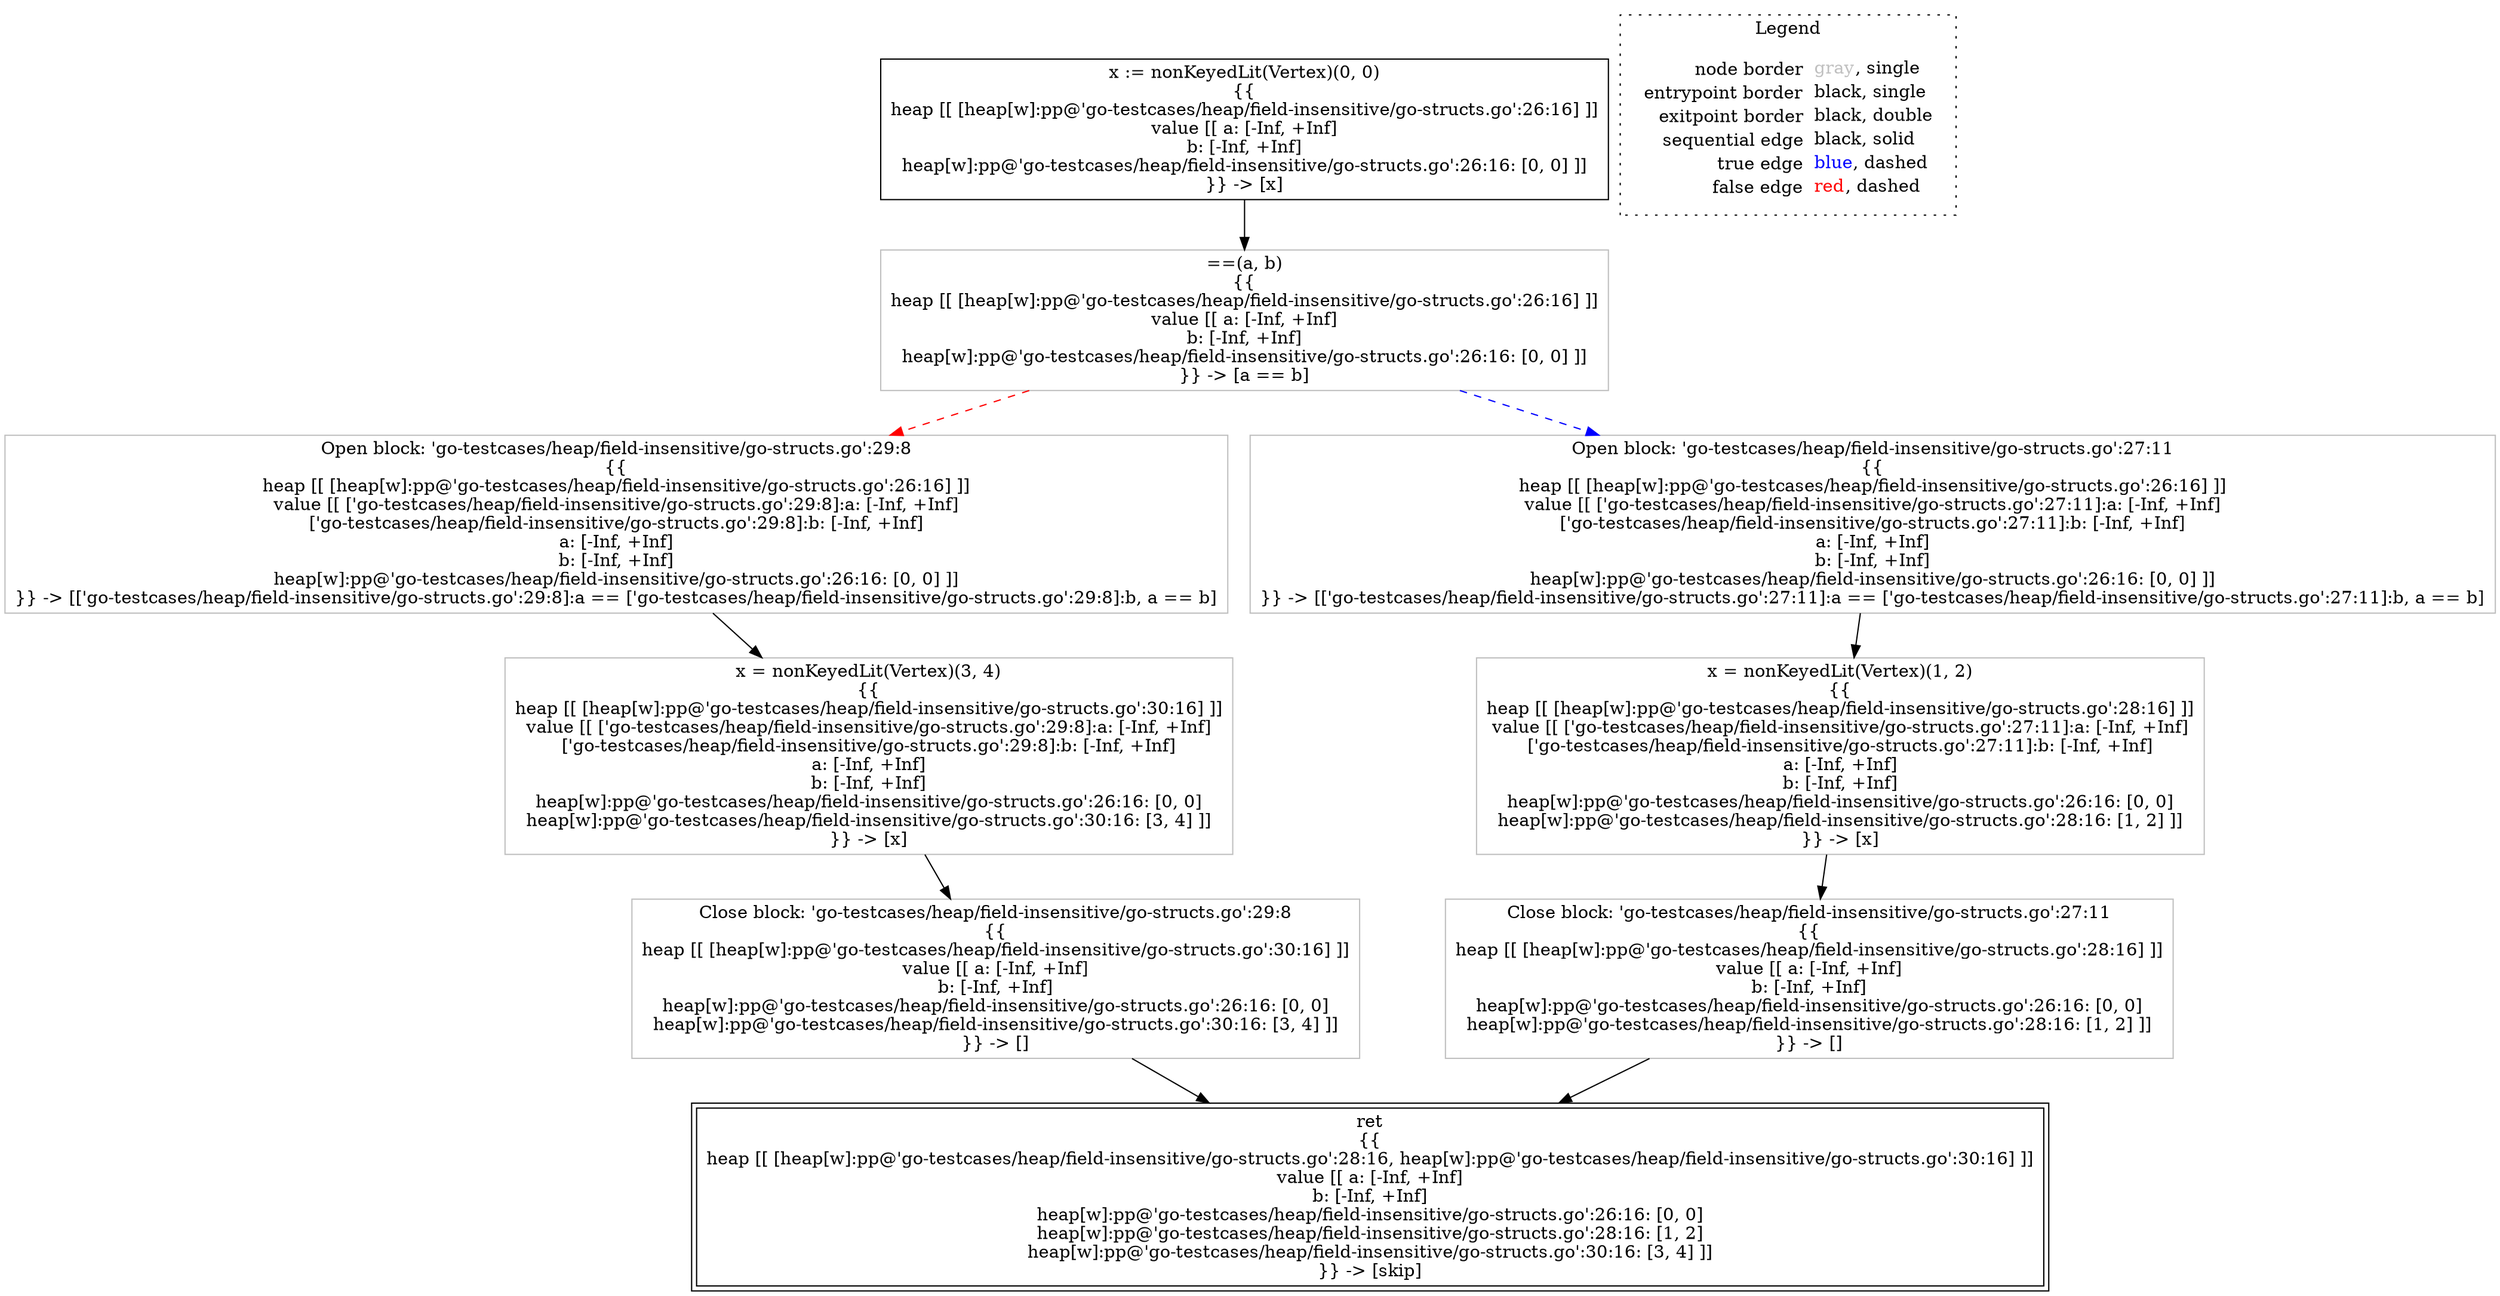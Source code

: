 digraph {
	"node0" [shape="rect",color="black",label=<x := nonKeyedLit(Vertex)(0, 0)<BR/>{{<BR/>heap [[ [heap[w]:pp@'go-testcases/heap/field-insensitive/go-structs.go':26:16] ]]<BR/>value [[ a: [-Inf, +Inf]<BR/>b: [-Inf, +Inf]<BR/>heap[w]:pp@'go-testcases/heap/field-insensitive/go-structs.go':26:16: [0, 0] ]]<BR/>}} -&gt; [x]>];
	"node1" [shape="rect",color="gray",label=<x = nonKeyedLit(Vertex)(1, 2)<BR/>{{<BR/>heap [[ [heap[w]:pp@'go-testcases/heap/field-insensitive/go-structs.go':28:16] ]]<BR/>value [[ ['go-testcases/heap/field-insensitive/go-structs.go':27:11]:a: [-Inf, +Inf]<BR/>['go-testcases/heap/field-insensitive/go-structs.go':27:11]:b: [-Inf, +Inf]<BR/>a: [-Inf, +Inf]<BR/>b: [-Inf, +Inf]<BR/>heap[w]:pp@'go-testcases/heap/field-insensitive/go-structs.go':26:16: [0, 0]<BR/>heap[w]:pp@'go-testcases/heap/field-insensitive/go-structs.go':28:16: [1, 2] ]]<BR/>}} -&gt; [x]>];
	"node2" [shape="rect",color="gray",label=<x = nonKeyedLit(Vertex)(3, 4)<BR/>{{<BR/>heap [[ [heap[w]:pp@'go-testcases/heap/field-insensitive/go-structs.go':30:16] ]]<BR/>value [[ ['go-testcases/heap/field-insensitive/go-structs.go':29:8]:a: [-Inf, +Inf]<BR/>['go-testcases/heap/field-insensitive/go-structs.go':29:8]:b: [-Inf, +Inf]<BR/>a: [-Inf, +Inf]<BR/>b: [-Inf, +Inf]<BR/>heap[w]:pp@'go-testcases/heap/field-insensitive/go-structs.go':26:16: [0, 0]<BR/>heap[w]:pp@'go-testcases/heap/field-insensitive/go-structs.go':30:16: [3, 4] ]]<BR/>}} -&gt; [x]>];
	"node3" [shape="rect",color="gray",label=<Open block: 'go-testcases/heap/field-insensitive/go-structs.go':29:8<BR/>{{<BR/>heap [[ [heap[w]:pp@'go-testcases/heap/field-insensitive/go-structs.go':26:16] ]]<BR/>value [[ ['go-testcases/heap/field-insensitive/go-structs.go':29:8]:a: [-Inf, +Inf]<BR/>['go-testcases/heap/field-insensitive/go-structs.go':29:8]:b: [-Inf, +Inf]<BR/>a: [-Inf, +Inf]<BR/>b: [-Inf, +Inf]<BR/>heap[w]:pp@'go-testcases/heap/field-insensitive/go-structs.go':26:16: [0, 0] ]]<BR/>}} -&gt; [['go-testcases/heap/field-insensitive/go-structs.go':29:8]:a == ['go-testcases/heap/field-insensitive/go-structs.go':29:8]:b, a == b]>];
	"node4" [shape="rect",color="black",peripheries="2",label=<ret<BR/>{{<BR/>heap [[ [heap[w]:pp@'go-testcases/heap/field-insensitive/go-structs.go':28:16, heap[w]:pp@'go-testcases/heap/field-insensitive/go-structs.go':30:16] ]]<BR/>value [[ a: [-Inf, +Inf]<BR/>b: [-Inf, +Inf]<BR/>heap[w]:pp@'go-testcases/heap/field-insensitive/go-structs.go':26:16: [0, 0]<BR/>heap[w]:pp@'go-testcases/heap/field-insensitive/go-structs.go':28:16: [1, 2]<BR/>heap[w]:pp@'go-testcases/heap/field-insensitive/go-structs.go':30:16: [3, 4] ]]<BR/>}} -&gt; [skip]>];
	"node5" [shape="rect",color="gray",label=<Open block: 'go-testcases/heap/field-insensitive/go-structs.go':27:11<BR/>{{<BR/>heap [[ [heap[w]:pp@'go-testcases/heap/field-insensitive/go-structs.go':26:16] ]]<BR/>value [[ ['go-testcases/heap/field-insensitive/go-structs.go':27:11]:a: [-Inf, +Inf]<BR/>['go-testcases/heap/field-insensitive/go-structs.go':27:11]:b: [-Inf, +Inf]<BR/>a: [-Inf, +Inf]<BR/>b: [-Inf, +Inf]<BR/>heap[w]:pp@'go-testcases/heap/field-insensitive/go-structs.go':26:16: [0, 0] ]]<BR/>}} -&gt; [['go-testcases/heap/field-insensitive/go-structs.go':27:11]:a == ['go-testcases/heap/field-insensitive/go-structs.go':27:11]:b, a == b]>];
	"node6" [shape="rect",color="gray",label=<Close block: 'go-testcases/heap/field-insensitive/go-structs.go':29:8<BR/>{{<BR/>heap [[ [heap[w]:pp@'go-testcases/heap/field-insensitive/go-structs.go':30:16] ]]<BR/>value [[ a: [-Inf, +Inf]<BR/>b: [-Inf, +Inf]<BR/>heap[w]:pp@'go-testcases/heap/field-insensitive/go-structs.go':26:16: [0, 0]<BR/>heap[w]:pp@'go-testcases/heap/field-insensitive/go-structs.go':30:16: [3, 4] ]]<BR/>}} -&gt; []>];
	"node7" [shape="rect",color="gray",label=<==(a, b)<BR/>{{<BR/>heap [[ [heap[w]:pp@'go-testcases/heap/field-insensitive/go-structs.go':26:16] ]]<BR/>value [[ a: [-Inf, +Inf]<BR/>b: [-Inf, +Inf]<BR/>heap[w]:pp@'go-testcases/heap/field-insensitive/go-structs.go':26:16: [0, 0] ]]<BR/>}} -&gt; [a == b]>];
	"node8" [shape="rect",color="gray",label=<Close block: 'go-testcases/heap/field-insensitive/go-structs.go':27:11<BR/>{{<BR/>heap [[ [heap[w]:pp@'go-testcases/heap/field-insensitive/go-structs.go':28:16] ]]<BR/>value [[ a: [-Inf, +Inf]<BR/>b: [-Inf, +Inf]<BR/>heap[w]:pp@'go-testcases/heap/field-insensitive/go-structs.go':26:16: [0, 0]<BR/>heap[w]:pp@'go-testcases/heap/field-insensitive/go-structs.go':28:16: [1, 2] ]]<BR/>}} -&gt; []>];
	"node1" -> "node8" [color="black"];
	"node2" -> "node6" [color="black"];
	"node0" -> "node7" [color="black"];
	"node3" -> "node2" [color="black"];
	"node5" -> "node1" [color="black"];
	"node6" -> "node4" [color="black"];
	"node7" -> "node3" [color="red",style="dashed"];
	"node7" -> "node5" [color="blue",style="dashed"];
	"node8" -> "node4" [color="black"];
subgraph cluster_legend {
	label="Legend";
	style=dotted;
	node [shape=plaintext];
	"legend" [label=<<table border="0" cellpadding="2" cellspacing="0" cellborder="0"><tr><td align="right">node border&nbsp;</td><td align="left"><font color="gray">gray</font>, single</td></tr><tr><td align="right">entrypoint border&nbsp;</td><td align="left"><font color="black">black</font>, single</td></tr><tr><td align="right">exitpoint border&nbsp;</td><td align="left"><font color="black">black</font>, double</td></tr><tr><td align="right">sequential edge&nbsp;</td><td align="left"><font color="black">black</font>, solid</td></tr><tr><td align="right">true edge&nbsp;</td><td align="left"><font color="blue">blue</font>, dashed</td></tr><tr><td align="right">false edge&nbsp;</td><td align="left"><font color="red">red</font>, dashed</td></tr></table>>];
}

}
